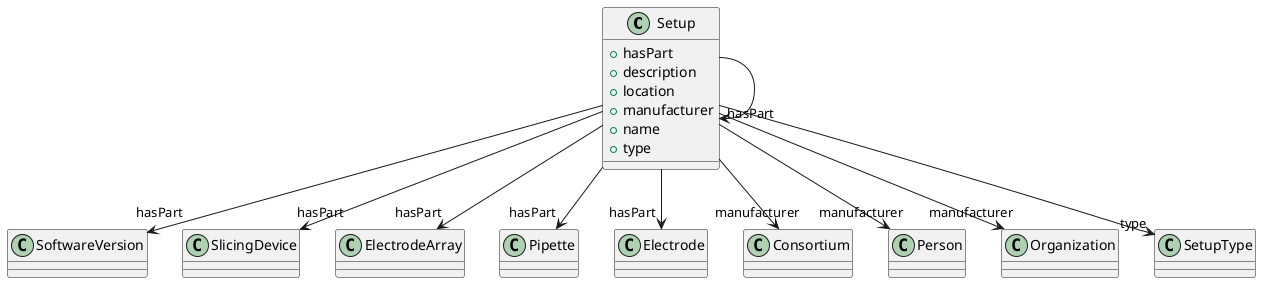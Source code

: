 @startuml
class Setup {
+hasPart
+description
+location
+manufacturer
+name
+type

}
Setup -d-> "hasPart" Setup
Setup -d-> "hasPart" SoftwareVersion
Setup -d-> "hasPart" SlicingDevice
Setup -d-> "hasPart" ElectrodeArray
Setup -d-> "hasPart" Pipette
Setup -d-> "hasPart" Electrode
Setup -d-> "manufacturer" Consortium
Setup -d-> "manufacturer" Person
Setup -d-> "manufacturer" Organization
Setup -d-> "type" SetupType

@enduml